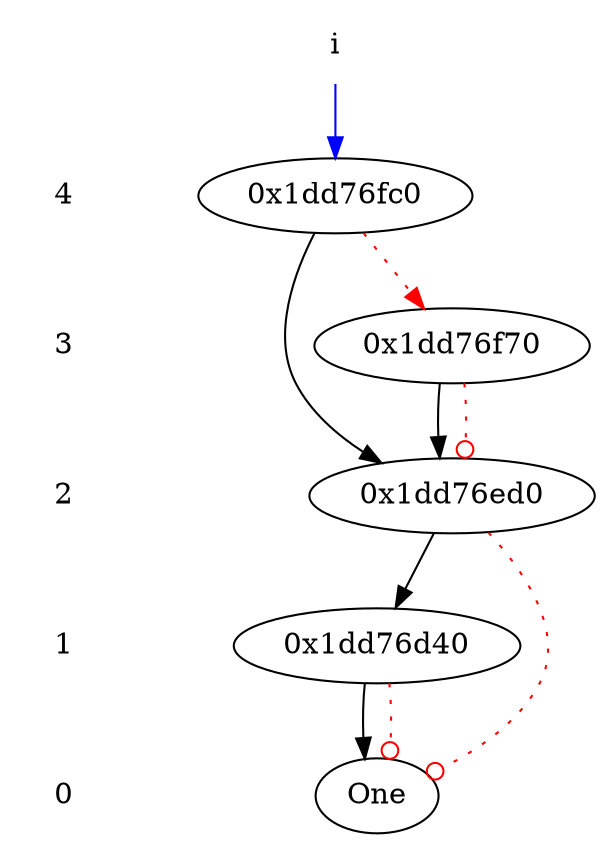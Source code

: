 digraph {
   node [shape = plaintext];
   4 -> 3 -> 2 -> 1 -> 0 [style = invis];
   { rank = source; "i"; }
   node [shape = ellipse];
   "i" -> "0x1dd76fc0" [color = blue];
   { rank = same; 4; "0x1dd76fc0"; }
   "0x1dd76fc0" -> "0x1dd76ed0";
   "0x1dd76fc0" -> "0x1dd76f70"[style = dotted ] [color=red];
   { rank = same; 2; "0x1dd76ed0"; }
   "0x1dd76ed0" -> "0x1dd76d40";
   "0x1dd76ed0" -> "One"[style = dotted ] [color=red] [arrowhead=odot]
   { rank = same; 1; "0x1dd76d40"; }
   "0x1dd76d40" -> "One";
   "0x1dd76d40" -> "One"[style = dotted ] [color=red] [arrowhead=odot]
   { rank = same; 3; "0x1dd76f70"; }
   "0x1dd76f70" -> "0x1dd76ed0";
   "0x1dd76f70" -> "0x1dd76ed0"[style = dotted ] [color=red] [arrowhead=odot]
   { rank = same; 0; "One"; }
}
